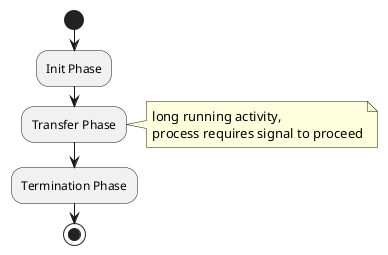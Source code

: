 @startuml
start
:Init Phase;
:Transfer Phase;
note right
  long running activity,
  process requires signal to proceed
end note
:Termination Phase;
stop
@enduml
